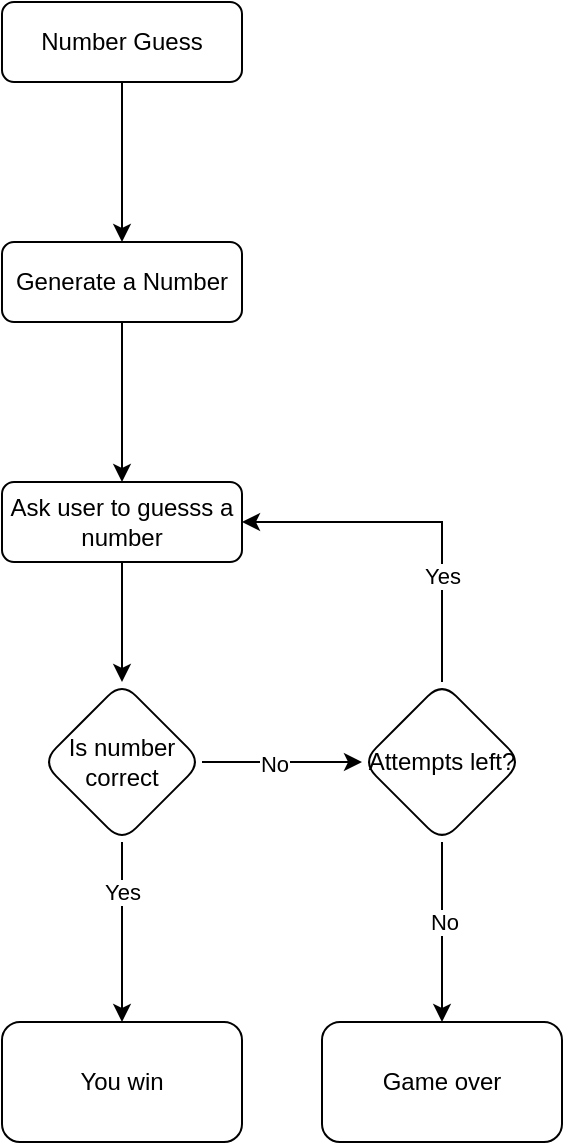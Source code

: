 <mxfile version="22.1.2" type="device">
  <diagram id="C5RBs43oDa-KdzZeNtuy" name="Page-1">
    <mxGraphModel dx="1114" dy="849" grid="1" gridSize="10" guides="1" tooltips="1" connect="1" arrows="1" fold="1" page="1" pageScale="1" pageWidth="827" pageHeight="1169" math="0" shadow="0">
      <root>
        <mxCell id="WIyWlLk6GJQsqaUBKTNV-0" />
        <mxCell id="WIyWlLk6GJQsqaUBKTNV-1" parent="WIyWlLk6GJQsqaUBKTNV-0" />
        <mxCell id="DqRDP32unn7FXFv6hZwz-1" value="" style="edgeStyle=orthogonalEdgeStyle;rounded=0;orthogonalLoop=1;jettySize=auto;html=1;" edge="1" parent="WIyWlLk6GJQsqaUBKTNV-1" source="WIyWlLk6GJQsqaUBKTNV-3" target="DqRDP32unn7FXFv6hZwz-0">
          <mxGeometry relative="1" as="geometry" />
        </mxCell>
        <mxCell id="WIyWlLk6GJQsqaUBKTNV-3" value="Number Guess" style="rounded=1;whiteSpace=wrap;html=1;fontSize=12;glass=0;strokeWidth=1;shadow=0;" parent="WIyWlLk6GJQsqaUBKTNV-1" vertex="1">
          <mxGeometry x="160" y="80" width="120" height="40" as="geometry" />
        </mxCell>
        <mxCell id="DqRDP32unn7FXFv6hZwz-3" value="" style="edgeStyle=orthogonalEdgeStyle;rounded=0;orthogonalLoop=1;jettySize=auto;html=1;" edge="1" parent="WIyWlLk6GJQsqaUBKTNV-1" source="DqRDP32unn7FXFv6hZwz-0" target="DqRDP32unn7FXFv6hZwz-2">
          <mxGeometry relative="1" as="geometry" />
        </mxCell>
        <mxCell id="DqRDP32unn7FXFv6hZwz-0" value="Generate a Number" style="rounded=1;whiteSpace=wrap;html=1;fontSize=12;glass=0;strokeWidth=1;shadow=0;" vertex="1" parent="WIyWlLk6GJQsqaUBKTNV-1">
          <mxGeometry x="160" y="200" width="120" height="40" as="geometry" />
        </mxCell>
        <mxCell id="DqRDP32unn7FXFv6hZwz-5" value="" style="edgeStyle=orthogonalEdgeStyle;rounded=0;orthogonalLoop=1;jettySize=auto;html=1;" edge="1" parent="WIyWlLk6GJQsqaUBKTNV-1" source="DqRDP32unn7FXFv6hZwz-2" target="DqRDP32unn7FXFv6hZwz-4">
          <mxGeometry relative="1" as="geometry" />
        </mxCell>
        <mxCell id="DqRDP32unn7FXFv6hZwz-2" value="Ask user to guesss a number" style="rounded=1;whiteSpace=wrap;html=1;fontSize=12;glass=0;strokeWidth=1;shadow=0;" vertex="1" parent="WIyWlLk6GJQsqaUBKTNV-1">
          <mxGeometry x="160" y="320" width="120" height="40" as="geometry" />
        </mxCell>
        <mxCell id="DqRDP32unn7FXFv6hZwz-7" value="" style="edgeStyle=orthogonalEdgeStyle;rounded=0;orthogonalLoop=1;jettySize=auto;html=1;" edge="1" parent="WIyWlLk6GJQsqaUBKTNV-1" source="DqRDP32unn7FXFv6hZwz-4" target="DqRDP32unn7FXFv6hZwz-6">
          <mxGeometry relative="1" as="geometry" />
        </mxCell>
        <mxCell id="DqRDP32unn7FXFv6hZwz-13" value="No" style="edgeLabel;html=1;align=center;verticalAlign=middle;resizable=0;points=[];" vertex="1" connectable="0" parent="DqRDP32unn7FXFv6hZwz-7">
          <mxGeometry x="-0.1" y="-1" relative="1" as="geometry">
            <mxPoint as="offset" />
          </mxGeometry>
        </mxCell>
        <mxCell id="DqRDP32unn7FXFv6hZwz-11" value="" style="edgeStyle=orthogonalEdgeStyle;rounded=0;orthogonalLoop=1;jettySize=auto;html=1;" edge="1" parent="WIyWlLk6GJQsqaUBKTNV-1" source="DqRDP32unn7FXFv6hZwz-4" target="DqRDP32unn7FXFv6hZwz-10">
          <mxGeometry relative="1" as="geometry" />
        </mxCell>
        <mxCell id="DqRDP32unn7FXFv6hZwz-16" value="Yes" style="edgeLabel;html=1;align=center;verticalAlign=middle;resizable=0;points=[];" vertex="1" connectable="0" parent="DqRDP32unn7FXFv6hZwz-11">
          <mxGeometry x="-0.444" relative="1" as="geometry">
            <mxPoint as="offset" />
          </mxGeometry>
        </mxCell>
        <mxCell id="DqRDP32unn7FXFv6hZwz-4" value="Is number correct" style="rhombus;whiteSpace=wrap;html=1;rounded=1;glass=0;strokeWidth=1;shadow=0;" vertex="1" parent="WIyWlLk6GJQsqaUBKTNV-1">
          <mxGeometry x="180" y="420" width="80" height="80" as="geometry" />
        </mxCell>
        <mxCell id="DqRDP32unn7FXFv6hZwz-9" value="" style="edgeStyle=orthogonalEdgeStyle;rounded=0;orthogonalLoop=1;jettySize=auto;html=1;" edge="1" parent="WIyWlLk6GJQsqaUBKTNV-1" source="DqRDP32unn7FXFv6hZwz-6" target="DqRDP32unn7FXFv6hZwz-8">
          <mxGeometry relative="1" as="geometry" />
        </mxCell>
        <mxCell id="DqRDP32unn7FXFv6hZwz-15" value="No" style="edgeLabel;html=1;align=center;verticalAlign=middle;resizable=0;points=[];" vertex="1" connectable="0" parent="DqRDP32unn7FXFv6hZwz-9">
          <mxGeometry x="-0.111" y="1" relative="1" as="geometry">
            <mxPoint as="offset" />
          </mxGeometry>
        </mxCell>
        <mxCell id="DqRDP32unn7FXFv6hZwz-6" value="Attempts left?" style="rhombus;whiteSpace=wrap;html=1;rounded=1;glass=0;strokeWidth=1;shadow=0;" vertex="1" parent="WIyWlLk6GJQsqaUBKTNV-1">
          <mxGeometry x="340" y="420" width="80" height="80" as="geometry" />
        </mxCell>
        <mxCell id="DqRDP32unn7FXFv6hZwz-8" value="Game over" style="whiteSpace=wrap;html=1;rounded=1;glass=0;strokeWidth=1;shadow=0;" vertex="1" parent="WIyWlLk6GJQsqaUBKTNV-1">
          <mxGeometry x="320" y="590" width="120" height="60" as="geometry" />
        </mxCell>
        <mxCell id="DqRDP32unn7FXFv6hZwz-10" value="You win" style="whiteSpace=wrap;html=1;rounded=1;glass=0;strokeWidth=1;shadow=0;" vertex="1" parent="WIyWlLk6GJQsqaUBKTNV-1">
          <mxGeometry x="160" y="590" width="120" height="60" as="geometry" />
        </mxCell>
        <mxCell id="DqRDP32unn7FXFv6hZwz-12" value="" style="endArrow=classic;html=1;rounded=0;exitX=0.5;exitY=0;exitDx=0;exitDy=0;entryX=1;entryY=0.5;entryDx=0;entryDy=0;" edge="1" parent="WIyWlLk6GJQsqaUBKTNV-1" source="DqRDP32unn7FXFv6hZwz-6" target="DqRDP32unn7FXFv6hZwz-2">
          <mxGeometry width="50" height="50" relative="1" as="geometry">
            <mxPoint x="390" y="460" as="sourcePoint" />
            <mxPoint x="440" y="410" as="targetPoint" />
            <Array as="points">
              <mxPoint x="380" y="340" />
            </Array>
          </mxGeometry>
        </mxCell>
        <mxCell id="DqRDP32unn7FXFv6hZwz-14" value="Yes" style="edgeLabel;html=1;align=center;verticalAlign=middle;resizable=0;points=[];" vertex="1" connectable="0" parent="DqRDP32unn7FXFv6hZwz-12">
          <mxGeometry x="-0.411" relative="1" as="geometry">
            <mxPoint as="offset" />
          </mxGeometry>
        </mxCell>
      </root>
    </mxGraphModel>
  </diagram>
</mxfile>
